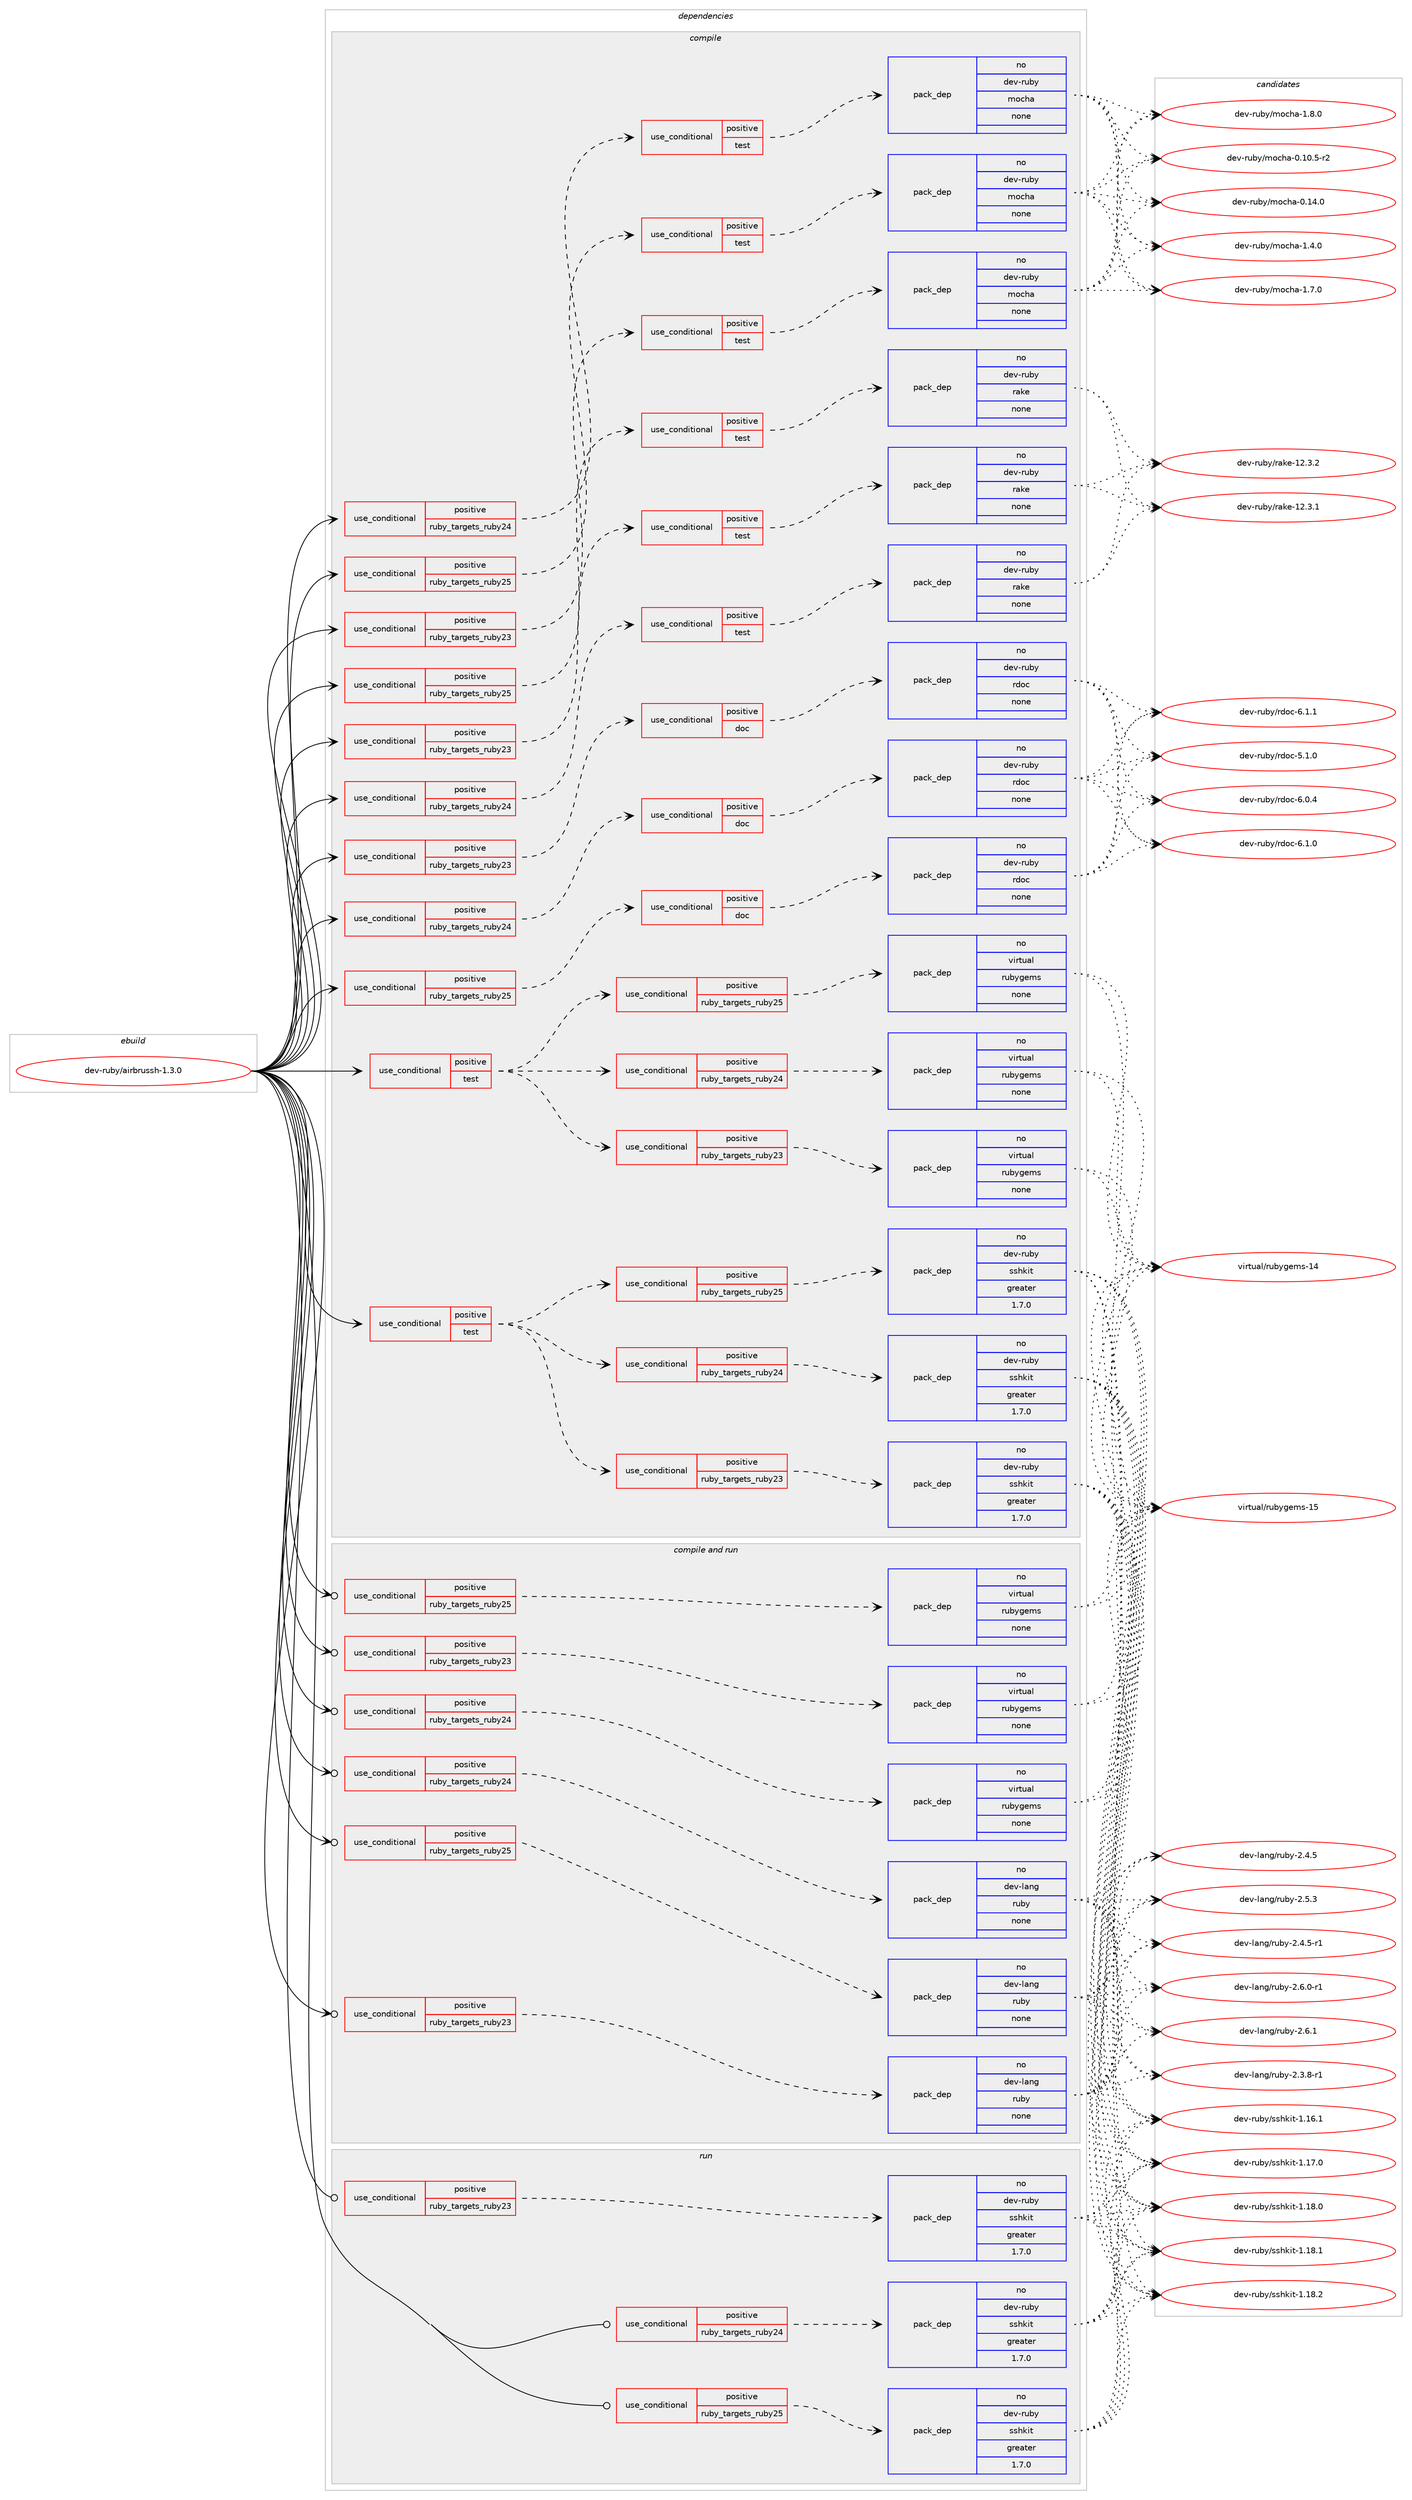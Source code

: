digraph prolog {

# *************
# Graph options
# *************

newrank=true;
concentrate=true;
compound=true;
graph [rankdir=LR,fontname=Helvetica,fontsize=10,ranksep=1.5];#, ranksep=2.5, nodesep=0.2];
edge  [arrowhead=vee];
node  [fontname=Helvetica,fontsize=10];

# **********
# The ebuild
# **********

subgraph cluster_leftcol {
color=gray;
rank=same;
label=<<i>ebuild</i>>;
id [label="dev-ruby/airbrussh-1.3.0", color=red, width=4, href="../dev-ruby/airbrussh-1.3.0.svg"];
}

# ****************
# The dependencies
# ****************

subgraph cluster_midcol {
color=gray;
label=<<i>dependencies</i>>;
subgraph cluster_compile {
fillcolor="#eeeeee";
style=filled;
label=<<i>compile</i>>;
subgraph cond393089 {
dependency1480469 [label=<<TABLE BORDER="0" CELLBORDER="1" CELLSPACING="0" CELLPADDING="4"><TR><TD ROWSPAN="3" CELLPADDING="10">use_conditional</TD></TR><TR><TD>positive</TD></TR><TR><TD>ruby_targets_ruby23</TD></TR></TABLE>>, shape=none, color=red];
subgraph cond393090 {
dependency1480470 [label=<<TABLE BORDER="0" CELLBORDER="1" CELLSPACING="0" CELLPADDING="4"><TR><TD ROWSPAN="3" CELLPADDING="10">use_conditional</TD></TR><TR><TD>positive</TD></TR><TR><TD>doc</TD></TR></TABLE>>, shape=none, color=red];
subgraph pack1063954 {
dependency1480471 [label=<<TABLE BORDER="0" CELLBORDER="1" CELLSPACING="0" CELLPADDING="4" WIDTH="220"><TR><TD ROWSPAN="6" CELLPADDING="30">pack_dep</TD></TR><TR><TD WIDTH="110">no</TD></TR><TR><TD>dev-ruby</TD></TR><TR><TD>rdoc</TD></TR><TR><TD>none</TD></TR><TR><TD></TD></TR></TABLE>>, shape=none, color=blue];
}
dependency1480470:e -> dependency1480471:w [weight=20,style="dashed",arrowhead="vee"];
}
dependency1480469:e -> dependency1480470:w [weight=20,style="dashed",arrowhead="vee"];
}
id:e -> dependency1480469:w [weight=20,style="solid",arrowhead="vee"];
subgraph cond393091 {
dependency1480472 [label=<<TABLE BORDER="0" CELLBORDER="1" CELLSPACING="0" CELLPADDING="4"><TR><TD ROWSPAN="3" CELLPADDING="10">use_conditional</TD></TR><TR><TD>positive</TD></TR><TR><TD>ruby_targets_ruby23</TD></TR></TABLE>>, shape=none, color=red];
subgraph cond393092 {
dependency1480473 [label=<<TABLE BORDER="0" CELLBORDER="1" CELLSPACING="0" CELLPADDING="4"><TR><TD ROWSPAN="3" CELLPADDING="10">use_conditional</TD></TR><TR><TD>positive</TD></TR><TR><TD>test</TD></TR></TABLE>>, shape=none, color=red];
subgraph pack1063955 {
dependency1480474 [label=<<TABLE BORDER="0" CELLBORDER="1" CELLSPACING="0" CELLPADDING="4" WIDTH="220"><TR><TD ROWSPAN="6" CELLPADDING="30">pack_dep</TD></TR><TR><TD WIDTH="110">no</TD></TR><TR><TD>dev-ruby</TD></TR><TR><TD>mocha</TD></TR><TR><TD>none</TD></TR><TR><TD></TD></TR></TABLE>>, shape=none, color=blue];
}
dependency1480473:e -> dependency1480474:w [weight=20,style="dashed",arrowhead="vee"];
}
dependency1480472:e -> dependency1480473:w [weight=20,style="dashed",arrowhead="vee"];
}
id:e -> dependency1480472:w [weight=20,style="solid",arrowhead="vee"];
subgraph cond393093 {
dependency1480475 [label=<<TABLE BORDER="0" CELLBORDER="1" CELLSPACING="0" CELLPADDING="4"><TR><TD ROWSPAN="3" CELLPADDING="10">use_conditional</TD></TR><TR><TD>positive</TD></TR><TR><TD>ruby_targets_ruby23</TD></TR></TABLE>>, shape=none, color=red];
subgraph cond393094 {
dependency1480476 [label=<<TABLE BORDER="0" CELLBORDER="1" CELLSPACING="0" CELLPADDING="4"><TR><TD ROWSPAN="3" CELLPADDING="10">use_conditional</TD></TR><TR><TD>positive</TD></TR><TR><TD>test</TD></TR></TABLE>>, shape=none, color=red];
subgraph pack1063956 {
dependency1480477 [label=<<TABLE BORDER="0" CELLBORDER="1" CELLSPACING="0" CELLPADDING="4" WIDTH="220"><TR><TD ROWSPAN="6" CELLPADDING="30">pack_dep</TD></TR><TR><TD WIDTH="110">no</TD></TR><TR><TD>dev-ruby</TD></TR><TR><TD>rake</TD></TR><TR><TD>none</TD></TR><TR><TD></TD></TR></TABLE>>, shape=none, color=blue];
}
dependency1480476:e -> dependency1480477:w [weight=20,style="dashed",arrowhead="vee"];
}
dependency1480475:e -> dependency1480476:w [weight=20,style="dashed",arrowhead="vee"];
}
id:e -> dependency1480475:w [weight=20,style="solid",arrowhead="vee"];
subgraph cond393095 {
dependency1480478 [label=<<TABLE BORDER="0" CELLBORDER="1" CELLSPACING="0" CELLPADDING="4"><TR><TD ROWSPAN="3" CELLPADDING="10">use_conditional</TD></TR><TR><TD>positive</TD></TR><TR><TD>ruby_targets_ruby24</TD></TR></TABLE>>, shape=none, color=red];
subgraph cond393096 {
dependency1480479 [label=<<TABLE BORDER="0" CELLBORDER="1" CELLSPACING="0" CELLPADDING="4"><TR><TD ROWSPAN="3" CELLPADDING="10">use_conditional</TD></TR><TR><TD>positive</TD></TR><TR><TD>doc</TD></TR></TABLE>>, shape=none, color=red];
subgraph pack1063957 {
dependency1480480 [label=<<TABLE BORDER="0" CELLBORDER="1" CELLSPACING="0" CELLPADDING="4" WIDTH="220"><TR><TD ROWSPAN="6" CELLPADDING="30">pack_dep</TD></TR><TR><TD WIDTH="110">no</TD></TR><TR><TD>dev-ruby</TD></TR><TR><TD>rdoc</TD></TR><TR><TD>none</TD></TR><TR><TD></TD></TR></TABLE>>, shape=none, color=blue];
}
dependency1480479:e -> dependency1480480:w [weight=20,style="dashed",arrowhead="vee"];
}
dependency1480478:e -> dependency1480479:w [weight=20,style="dashed",arrowhead="vee"];
}
id:e -> dependency1480478:w [weight=20,style="solid",arrowhead="vee"];
subgraph cond393097 {
dependency1480481 [label=<<TABLE BORDER="0" CELLBORDER="1" CELLSPACING="0" CELLPADDING="4"><TR><TD ROWSPAN="3" CELLPADDING="10">use_conditional</TD></TR><TR><TD>positive</TD></TR><TR><TD>ruby_targets_ruby24</TD></TR></TABLE>>, shape=none, color=red];
subgraph cond393098 {
dependency1480482 [label=<<TABLE BORDER="0" CELLBORDER="1" CELLSPACING="0" CELLPADDING="4"><TR><TD ROWSPAN="3" CELLPADDING="10">use_conditional</TD></TR><TR><TD>positive</TD></TR><TR><TD>test</TD></TR></TABLE>>, shape=none, color=red];
subgraph pack1063958 {
dependency1480483 [label=<<TABLE BORDER="0" CELLBORDER="1" CELLSPACING="0" CELLPADDING="4" WIDTH="220"><TR><TD ROWSPAN="6" CELLPADDING="30">pack_dep</TD></TR><TR><TD WIDTH="110">no</TD></TR><TR><TD>dev-ruby</TD></TR><TR><TD>mocha</TD></TR><TR><TD>none</TD></TR><TR><TD></TD></TR></TABLE>>, shape=none, color=blue];
}
dependency1480482:e -> dependency1480483:w [weight=20,style="dashed",arrowhead="vee"];
}
dependency1480481:e -> dependency1480482:w [weight=20,style="dashed",arrowhead="vee"];
}
id:e -> dependency1480481:w [weight=20,style="solid",arrowhead="vee"];
subgraph cond393099 {
dependency1480484 [label=<<TABLE BORDER="0" CELLBORDER="1" CELLSPACING="0" CELLPADDING="4"><TR><TD ROWSPAN="3" CELLPADDING="10">use_conditional</TD></TR><TR><TD>positive</TD></TR><TR><TD>ruby_targets_ruby24</TD></TR></TABLE>>, shape=none, color=red];
subgraph cond393100 {
dependency1480485 [label=<<TABLE BORDER="0" CELLBORDER="1" CELLSPACING="0" CELLPADDING="4"><TR><TD ROWSPAN="3" CELLPADDING="10">use_conditional</TD></TR><TR><TD>positive</TD></TR><TR><TD>test</TD></TR></TABLE>>, shape=none, color=red];
subgraph pack1063959 {
dependency1480486 [label=<<TABLE BORDER="0" CELLBORDER="1" CELLSPACING="0" CELLPADDING="4" WIDTH="220"><TR><TD ROWSPAN="6" CELLPADDING="30">pack_dep</TD></TR><TR><TD WIDTH="110">no</TD></TR><TR><TD>dev-ruby</TD></TR><TR><TD>rake</TD></TR><TR><TD>none</TD></TR><TR><TD></TD></TR></TABLE>>, shape=none, color=blue];
}
dependency1480485:e -> dependency1480486:w [weight=20,style="dashed",arrowhead="vee"];
}
dependency1480484:e -> dependency1480485:w [weight=20,style="dashed",arrowhead="vee"];
}
id:e -> dependency1480484:w [weight=20,style="solid",arrowhead="vee"];
subgraph cond393101 {
dependency1480487 [label=<<TABLE BORDER="0" CELLBORDER="1" CELLSPACING="0" CELLPADDING="4"><TR><TD ROWSPAN="3" CELLPADDING="10">use_conditional</TD></TR><TR><TD>positive</TD></TR><TR><TD>ruby_targets_ruby25</TD></TR></TABLE>>, shape=none, color=red];
subgraph cond393102 {
dependency1480488 [label=<<TABLE BORDER="0" CELLBORDER="1" CELLSPACING="0" CELLPADDING="4"><TR><TD ROWSPAN="3" CELLPADDING="10">use_conditional</TD></TR><TR><TD>positive</TD></TR><TR><TD>doc</TD></TR></TABLE>>, shape=none, color=red];
subgraph pack1063960 {
dependency1480489 [label=<<TABLE BORDER="0" CELLBORDER="1" CELLSPACING="0" CELLPADDING="4" WIDTH="220"><TR><TD ROWSPAN="6" CELLPADDING="30">pack_dep</TD></TR><TR><TD WIDTH="110">no</TD></TR><TR><TD>dev-ruby</TD></TR><TR><TD>rdoc</TD></TR><TR><TD>none</TD></TR><TR><TD></TD></TR></TABLE>>, shape=none, color=blue];
}
dependency1480488:e -> dependency1480489:w [weight=20,style="dashed",arrowhead="vee"];
}
dependency1480487:e -> dependency1480488:w [weight=20,style="dashed",arrowhead="vee"];
}
id:e -> dependency1480487:w [weight=20,style="solid",arrowhead="vee"];
subgraph cond393103 {
dependency1480490 [label=<<TABLE BORDER="0" CELLBORDER="1" CELLSPACING="0" CELLPADDING="4"><TR><TD ROWSPAN="3" CELLPADDING="10">use_conditional</TD></TR><TR><TD>positive</TD></TR><TR><TD>ruby_targets_ruby25</TD></TR></TABLE>>, shape=none, color=red];
subgraph cond393104 {
dependency1480491 [label=<<TABLE BORDER="0" CELLBORDER="1" CELLSPACING="0" CELLPADDING="4"><TR><TD ROWSPAN="3" CELLPADDING="10">use_conditional</TD></TR><TR><TD>positive</TD></TR><TR><TD>test</TD></TR></TABLE>>, shape=none, color=red];
subgraph pack1063961 {
dependency1480492 [label=<<TABLE BORDER="0" CELLBORDER="1" CELLSPACING="0" CELLPADDING="4" WIDTH="220"><TR><TD ROWSPAN="6" CELLPADDING="30">pack_dep</TD></TR><TR><TD WIDTH="110">no</TD></TR><TR><TD>dev-ruby</TD></TR><TR><TD>mocha</TD></TR><TR><TD>none</TD></TR><TR><TD></TD></TR></TABLE>>, shape=none, color=blue];
}
dependency1480491:e -> dependency1480492:w [weight=20,style="dashed",arrowhead="vee"];
}
dependency1480490:e -> dependency1480491:w [weight=20,style="dashed",arrowhead="vee"];
}
id:e -> dependency1480490:w [weight=20,style="solid",arrowhead="vee"];
subgraph cond393105 {
dependency1480493 [label=<<TABLE BORDER="0" CELLBORDER="1" CELLSPACING="0" CELLPADDING="4"><TR><TD ROWSPAN="3" CELLPADDING="10">use_conditional</TD></TR><TR><TD>positive</TD></TR><TR><TD>ruby_targets_ruby25</TD></TR></TABLE>>, shape=none, color=red];
subgraph cond393106 {
dependency1480494 [label=<<TABLE BORDER="0" CELLBORDER="1" CELLSPACING="0" CELLPADDING="4"><TR><TD ROWSPAN="3" CELLPADDING="10">use_conditional</TD></TR><TR><TD>positive</TD></TR><TR><TD>test</TD></TR></TABLE>>, shape=none, color=red];
subgraph pack1063962 {
dependency1480495 [label=<<TABLE BORDER="0" CELLBORDER="1" CELLSPACING="0" CELLPADDING="4" WIDTH="220"><TR><TD ROWSPAN="6" CELLPADDING="30">pack_dep</TD></TR><TR><TD WIDTH="110">no</TD></TR><TR><TD>dev-ruby</TD></TR><TR><TD>rake</TD></TR><TR><TD>none</TD></TR><TR><TD></TD></TR></TABLE>>, shape=none, color=blue];
}
dependency1480494:e -> dependency1480495:w [weight=20,style="dashed",arrowhead="vee"];
}
dependency1480493:e -> dependency1480494:w [weight=20,style="dashed",arrowhead="vee"];
}
id:e -> dependency1480493:w [weight=20,style="solid",arrowhead="vee"];
subgraph cond393107 {
dependency1480496 [label=<<TABLE BORDER="0" CELLBORDER="1" CELLSPACING="0" CELLPADDING="4"><TR><TD ROWSPAN="3" CELLPADDING="10">use_conditional</TD></TR><TR><TD>positive</TD></TR><TR><TD>test</TD></TR></TABLE>>, shape=none, color=red];
subgraph cond393108 {
dependency1480497 [label=<<TABLE BORDER="0" CELLBORDER="1" CELLSPACING="0" CELLPADDING="4"><TR><TD ROWSPAN="3" CELLPADDING="10">use_conditional</TD></TR><TR><TD>positive</TD></TR><TR><TD>ruby_targets_ruby23</TD></TR></TABLE>>, shape=none, color=red];
subgraph pack1063963 {
dependency1480498 [label=<<TABLE BORDER="0" CELLBORDER="1" CELLSPACING="0" CELLPADDING="4" WIDTH="220"><TR><TD ROWSPAN="6" CELLPADDING="30">pack_dep</TD></TR><TR><TD WIDTH="110">no</TD></TR><TR><TD>dev-ruby</TD></TR><TR><TD>sshkit</TD></TR><TR><TD>greater</TD></TR><TR><TD>1.7.0</TD></TR></TABLE>>, shape=none, color=blue];
}
dependency1480497:e -> dependency1480498:w [weight=20,style="dashed",arrowhead="vee"];
}
dependency1480496:e -> dependency1480497:w [weight=20,style="dashed",arrowhead="vee"];
subgraph cond393109 {
dependency1480499 [label=<<TABLE BORDER="0" CELLBORDER="1" CELLSPACING="0" CELLPADDING="4"><TR><TD ROWSPAN="3" CELLPADDING="10">use_conditional</TD></TR><TR><TD>positive</TD></TR><TR><TD>ruby_targets_ruby24</TD></TR></TABLE>>, shape=none, color=red];
subgraph pack1063964 {
dependency1480500 [label=<<TABLE BORDER="0" CELLBORDER="1" CELLSPACING="0" CELLPADDING="4" WIDTH="220"><TR><TD ROWSPAN="6" CELLPADDING="30">pack_dep</TD></TR><TR><TD WIDTH="110">no</TD></TR><TR><TD>dev-ruby</TD></TR><TR><TD>sshkit</TD></TR><TR><TD>greater</TD></TR><TR><TD>1.7.0</TD></TR></TABLE>>, shape=none, color=blue];
}
dependency1480499:e -> dependency1480500:w [weight=20,style="dashed",arrowhead="vee"];
}
dependency1480496:e -> dependency1480499:w [weight=20,style="dashed",arrowhead="vee"];
subgraph cond393110 {
dependency1480501 [label=<<TABLE BORDER="0" CELLBORDER="1" CELLSPACING="0" CELLPADDING="4"><TR><TD ROWSPAN="3" CELLPADDING="10">use_conditional</TD></TR><TR><TD>positive</TD></TR><TR><TD>ruby_targets_ruby25</TD></TR></TABLE>>, shape=none, color=red];
subgraph pack1063965 {
dependency1480502 [label=<<TABLE BORDER="0" CELLBORDER="1" CELLSPACING="0" CELLPADDING="4" WIDTH="220"><TR><TD ROWSPAN="6" CELLPADDING="30">pack_dep</TD></TR><TR><TD WIDTH="110">no</TD></TR><TR><TD>dev-ruby</TD></TR><TR><TD>sshkit</TD></TR><TR><TD>greater</TD></TR><TR><TD>1.7.0</TD></TR></TABLE>>, shape=none, color=blue];
}
dependency1480501:e -> dependency1480502:w [weight=20,style="dashed",arrowhead="vee"];
}
dependency1480496:e -> dependency1480501:w [weight=20,style="dashed",arrowhead="vee"];
}
id:e -> dependency1480496:w [weight=20,style="solid",arrowhead="vee"];
subgraph cond393111 {
dependency1480503 [label=<<TABLE BORDER="0" CELLBORDER="1" CELLSPACING="0" CELLPADDING="4"><TR><TD ROWSPAN="3" CELLPADDING="10">use_conditional</TD></TR><TR><TD>positive</TD></TR><TR><TD>test</TD></TR></TABLE>>, shape=none, color=red];
subgraph cond393112 {
dependency1480504 [label=<<TABLE BORDER="0" CELLBORDER="1" CELLSPACING="0" CELLPADDING="4"><TR><TD ROWSPAN="3" CELLPADDING="10">use_conditional</TD></TR><TR><TD>positive</TD></TR><TR><TD>ruby_targets_ruby23</TD></TR></TABLE>>, shape=none, color=red];
subgraph pack1063966 {
dependency1480505 [label=<<TABLE BORDER="0" CELLBORDER="1" CELLSPACING="0" CELLPADDING="4" WIDTH="220"><TR><TD ROWSPAN="6" CELLPADDING="30">pack_dep</TD></TR><TR><TD WIDTH="110">no</TD></TR><TR><TD>virtual</TD></TR><TR><TD>rubygems</TD></TR><TR><TD>none</TD></TR><TR><TD></TD></TR></TABLE>>, shape=none, color=blue];
}
dependency1480504:e -> dependency1480505:w [weight=20,style="dashed",arrowhead="vee"];
}
dependency1480503:e -> dependency1480504:w [weight=20,style="dashed",arrowhead="vee"];
subgraph cond393113 {
dependency1480506 [label=<<TABLE BORDER="0" CELLBORDER="1" CELLSPACING="0" CELLPADDING="4"><TR><TD ROWSPAN="3" CELLPADDING="10">use_conditional</TD></TR><TR><TD>positive</TD></TR><TR><TD>ruby_targets_ruby24</TD></TR></TABLE>>, shape=none, color=red];
subgraph pack1063967 {
dependency1480507 [label=<<TABLE BORDER="0" CELLBORDER="1" CELLSPACING="0" CELLPADDING="4" WIDTH="220"><TR><TD ROWSPAN="6" CELLPADDING="30">pack_dep</TD></TR><TR><TD WIDTH="110">no</TD></TR><TR><TD>virtual</TD></TR><TR><TD>rubygems</TD></TR><TR><TD>none</TD></TR><TR><TD></TD></TR></TABLE>>, shape=none, color=blue];
}
dependency1480506:e -> dependency1480507:w [weight=20,style="dashed",arrowhead="vee"];
}
dependency1480503:e -> dependency1480506:w [weight=20,style="dashed",arrowhead="vee"];
subgraph cond393114 {
dependency1480508 [label=<<TABLE BORDER="0" CELLBORDER="1" CELLSPACING="0" CELLPADDING="4"><TR><TD ROWSPAN="3" CELLPADDING="10">use_conditional</TD></TR><TR><TD>positive</TD></TR><TR><TD>ruby_targets_ruby25</TD></TR></TABLE>>, shape=none, color=red];
subgraph pack1063968 {
dependency1480509 [label=<<TABLE BORDER="0" CELLBORDER="1" CELLSPACING="0" CELLPADDING="4" WIDTH="220"><TR><TD ROWSPAN="6" CELLPADDING="30">pack_dep</TD></TR><TR><TD WIDTH="110">no</TD></TR><TR><TD>virtual</TD></TR><TR><TD>rubygems</TD></TR><TR><TD>none</TD></TR><TR><TD></TD></TR></TABLE>>, shape=none, color=blue];
}
dependency1480508:e -> dependency1480509:w [weight=20,style="dashed",arrowhead="vee"];
}
dependency1480503:e -> dependency1480508:w [weight=20,style="dashed",arrowhead="vee"];
}
id:e -> dependency1480503:w [weight=20,style="solid",arrowhead="vee"];
}
subgraph cluster_compileandrun {
fillcolor="#eeeeee";
style=filled;
label=<<i>compile and run</i>>;
subgraph cond393115 {
dependency1480510 [label=<<TABLE BORDER="0" CELLBORDER="1" CELLSPACING="0" CELLPADDING="4"><TR><TD ROWSPAN="3" CELLPADDING="10">use_conditional</TD></TR><TR><TD>positive</TD></TR><TR><TD>ruby_targets_ruby23</TD></TR></TABLE>>, shape=none, color=red];
subgraph pack1063969 {
dependency1480511 [label=<<TABLE BORDER="0" CELLBORDER="1" CELLSPACING="0" CELLPADDING="4" WIDTH="220"><TR><TD ROWSPAN="6" CELLPADDING="30">pack_dep</TD></TR><TR><TD WIDTH="110">no</TD></TR><TR><TD>dev-lang</TD></TR><TR><TD>ruby</TD></TR><TR><TD>none</TD></TR><TR><TD></TD></TR></TABLE>>, shape=none, color=blue];
}
dependency1480510:e -> dependency1480511:w [weight=20,style="dashed",arrowhead="vee"];
}
id:e -> dependency1480510:w [weight=20,style="solid",arrowhead="odotvee"];
subgraph cond393116 {
dependency1480512 [label=<<TABLE BORDER="0" CELLBORDER="1" CELLSPACING="0" CELLPADDING="4"><TR><TD ROWSPAN="3" CELLPADDING="10">use_conditional</TD></TR><TR><TD>positive</TD></TR><TR><TD>ruby_targets_ruby23</TD></TR></TABLE>>, shape=none, color=red];
subgraph pack1063970 {
dependency1480513 [label=<<TABLE BORDER="0" CELLBORDER="1" CELLSPACING="0" CELLPADDING="4" WIDTH="220"><TR><TD ROWSPAN="6" CELLPADDING="30">pack_dep</TD></TR><TR><TD WIDTH="110">no</TD></TR><TR><TD>virtual</TD></TR><TR><TD>rubygems</TD></TR><TR><TD>none</TD></TR><TR><TD></TD></TR></TABLE>>, shape=none, color=blue];
}
dependency1480512:e -> dependency1480513:w [weight=20,style="dashed",arrowhead="vee"];
}
id:e -> dependency1480512:w [weight=20,style="solid",arrowhead="odotvee"];
subgraph cond393117 {
dependency1480514 [label=<<TABLE BORDER="0" CELLBORDER="1" CELLSPACING="0" CELLPADDING="4"><TR><TD ROWSPAN="3" CELLPADDING="10">use_conditional</TD></TR><TR><TD>positive</TD></TR><TR><TD>ruby_targets_ruby24</TD></TR></TABLE>>, shape=none, color=red];
subgraph pack1063971 {
dependency1480515 [label=<<TABLE BORDER="0" CELLBORDER="1" CELLSPACING="0" CELLPADDING="4" WIDTH="220"><TR><TD ROWSPAN="6" CELLPADDING="30">pack_dep</TD></TR><TR><TD WIDTH="110">no</TD></TR><TR><TD>dev-lang</TD></TR><TR><TD>ruby</TD></TR><TR><TD>none</TD></TR><TR><TD></TD></TR></TABLE>>, shape=none, color=blue];
}
dependency1480514:e -> dependency1480515:w [weight=20,style="dashed",arrowhead="vee"];
}
id:e -> dependency1480514:w [weight=20,style="solid",arrowhead="odotvee"];
subgraph cond393118 {
dependency1480516 [label=<<TABLE BORDER="0" CELLBORDER="1" CELLSPACING="0" CELLPADDING="4"><TR><TD ROWSPAN="3" CELLPADDING="10">use_conditional</TD></TR><TR><TD>positive</TD></TR><TR><TD>ruby_targets_ruby24</TD></TR></TABLE>>, shape=none, color=red];
subgraph pack1063972 {
dependency1480517 [label=<<TABLE BORDER="0" CELLBORDER="1" CELLSPACING="0" CELLPADDING="4" WIDTH="220"><TR><TD ROWSPAN="6" CELLPADDING="30">pack_dep</TD></TR><TR><TD WIDTH="110">no</TD></TR><TR><TD>virtual</TD></TR><TR><TD>rubygems</TD></TR><TR><TD>none</TD></TR><TR><TD></TD></TR></TABLE>>, shape=none, color=blue];
}
dependency1480516:e -> dependency1480517:w [weight=20,style="dashed",arrowhead="vee"];
}
id:e -> dependency1480516:w [weight=20,style="solid",arrowhead="odotvee"];
subgraph cond393119 {
dependency1480518 [label=<<TABLE BORDER="0" CELLBORDER="1" CELLSPACING="0" CELLPADDING="4"><TR><TD ROWSPAN="3" CELLPADDING="10">use_conditional</TD></TR><TR><TD>positive</TD></TR><TR><TD>ruby_targets_ruby25</TD></TR></TABLE>>, shape=none, color=red];
subgraph pack1063973 {
dependency1480519 [label=<<TABLE BORDER="0" CELLBORDER="1" CELLSPACING="0" CELLPADDING="4" WIDTH="220"><TR><TD ROWSPAN="6" CELLPADDING="30">pack_dep</TD></TR><TR><TD WIDTH="110">no</TD></TR><TR><TD>dev-lang</TD></TR><TR><TD>ruby</TD></TR><TR><TD>none</TD></TR><TR><TD></TD></TR></TABLE>>, shape=none, color=blue];
}
dependency1480518:e -> dependency1480519:w [weight=20,style="dashed",arrowhead="vee"];
}
id:e -> dependency1480518:w [weight=20,style="solid",arrowhead="odotvee"];
subgraph cond393120 {
dependency1480520 [label=<<TABLE BORDER="0" CELLBORDER="1" CELLSPACING="0" CELLPADDING="4"><TR><TD ROWSPAN="3" CELLPADDING="10">use_conditional</TD></TR><TR><TD>positive</TD></TR><TR><TD>ruby_targets_ruby25</TD></TR></TABLE>>, shape=none, color=red];
subgraph pack1063974 {
dependency1480521 [label=<<TABLE BORDER="0" CELLBORDER="1" CELLSPACING="0" CELLPADDING="4" WIDTH="220"><TR><TD ROWSPAN="6" CELLPADDING="30">pack_dep</TD></TR><TR><TD WIDTH="110">no</TD></TR><TR><TD>virtual</TD></TR><TR><TD>rubygems</TD></TR><TR><TD>none</TD></TR><TR><TD></TD></TR></TABLE>>, shape=none, color=blue];
}
dependency1480520:e -> dependency1480521:w [weight=20,style="dashed",arrowhead="vee"];
}
id:e -> dependency1480520:w [weight=20,style="solid",arrowhead="odotvee"];
}
subgraph cluster_run {
fillcolor="#eeeeee";
style=filled;
label=<<i>run</i>>;
subgraph cond393121 {
dependency1480522 [label=<<TABLE BORDER="0" CELLBORDER="1" CELLSPACING="0" CELLPADDING="4"><TR><TD ROWSPAN="3" CELLPADDING="10">use_conditional</TD></TR><TR><TD>positive</TD></TR><TR><TD>ruby_targets_ruby23</TD></TR></TABLE>>, shape=none, color=red];
subgraph pack1063975 {
dependency1480523 [label=<<TABLE BORDER="0" CELLBORDER="1" CELLSPACING="0" CELLPADDING="4" WIDTH="220"><TR><TD ROWSPAN="6" CELLPADDING="30">pack_dep</TD></TR><TR><TD WIDTH="110">no</TD></TR><TR><TD>dev-ruby</TD></TR><TR><TD>sshkit</TD></TR><TR><TD>greater</TD></TR><TR><TD>1.7.0</TD></TR></TABLE>>, shape=none, color=blue];
}
dependency1480522:e -> dependency1480523:w [weight=20,style="dashed",arrowhead="vee"];
}
id:e -> dependency1480522:w [weight=20,style="solid",arrowhead="odot"];
subgraph cond393122 {
dependency1480524 [label=<<TABLE BORDER="0" CELLBORDER="1" CELLSPACING="0" CELLPADDING="4"><TR><TD ROWSPAN="3" CELLPADDING="10">use_conditional</TD></TR><TR><TD>positive</TD></TR><TR><TD>ruby_targets_ruby24</TD></TR></TABLE>>, shape=none, color=red];
subgraph pack1063976 {
dependency1480525 [label=<<TABLE BORDER="0" CELLBORDER="1" CELLSPACING="0" CELLPADDING="4" WIDTH="220"><TR><TD ROWSPAN="6" CELLPADDING="30">pack_dep</TD></TR><TR><TD WIDTH="110">no</TD></TR><TR><TD>dev-ruby</TD></TR><TR><TD>sshkit</TD></TR><TR><TD>greater</TD></TR><TR><TD>1.7.0</TD></TR></TABLE>>, shape=none, color=blue];
}
dependency1480524:e -> dependency1480525:w [weight=20,style="dashed",arrowhead="vee"];
}
id:e -> dependency1480524:w [weight=20,style="solid",arrowhead="odot"];
subgraph cond393123 {
dependency1480526 [label=<<TABLE BORDER="0" CELLBORDER="1" CELLSPACING="0" CELLPADDING="4"><TR><TD ROWSPAN="3" CELLPADDING="10">use_conditional</TD></TR><TR><TD>positive</TD></TR><TR><TD>ruby_targets_ruby25</TD></TR></TABLE>>, shape=none, color=red];
subgraph pack1063977 {
dependency1480527 [label=<<TABLE BORDER="0" CELLBORDER="1" CELLSPACING="0" CELLPADDING="4" WIDTH="220"><TR><TD ROWSPAN="6" CELLPADDING="30">pack_dep</TD></TR><TR><TD WIDTH="110">no</TD></TR><TR><TD>dev-ruby</TD></TR><TR><TD>sshkit</TD></TR><TR><TD>greater</TD></TR><TR><TD>1.7.0</TD></TR></TABLE>>, shape=none, color=blue];
}
dependency1480526:e -> dependency1480527:w [weight=20,style="dashed",arrowhead="vee"];
}
id:e -> dependency1480526:w [weight=20,style="solid",arrowhead="odot"];
}
}

# **************
# The candidates
# **************

subgraph cluster_choices {
rank=same;
color=gray;
label=<<i>candidates</i>>;

subgraph choice1063954 {
color=black;
nodesep=1;
choice10010111845114117981214711410011199455346494648 [label="dev-ruby/rdoc-5.1.0", color=red, width=4,href="../dev-ruby/rdoc-5.1.0.svg"];
choice10010111845114117981214711410011199455446484652 [label="dev-ruby/rdoc-6.0.4", color=red, width=4,href="../dev-ruby/rdoc-6.0.4.svg"];
choice10010111845114117981214711410011199455446494648 [label="dev-ruby/rdoc-6.1.0", color=red, width=4,href="../dev-ruby/rdoc-6.1.0.svg"];
choice10010111845114117981214711410011199455446494649 [label="dev-ruby/rdoc-6.1.1", color=red, width=4,href="../dev-ruby/rdoc-6.1.1.svg"];
dependency1480471:e -> choice10010111845114117981214711410011199455346494648:w [style=dotted,weight="100"];
dependency1480471:e -> choice10010111845114117981214711410011199455446484652:w [style=dotted,weight="100"];
dependency1480471:e -> choice10010111845114117981214711410011199455446494648:w [style=dotted,weight="100"];
dependency1480471:e -> choice10010111845114117981214711410011199455446494649:w [style=dotted,weight="100"];
}
subgraph choice1063955 {
color=black;
nodesep=1;
choice1001011184511411798121471091119910497454846494846534511450 [label="dev-ruby/mocha-0.10.5-r2", color=red, width=4,href="../dev-ruby/mocha-0.10.5-r2.svg"];
choice100101118451141179812147109111991049745484649524648 [label="dev-ruby/mocha-0.14.0", color=red, width=4,href="../dev-ruby/mocha-0.14.0.svg"];
choice1001011184511411798121471091119910497454946524648 [label="dev-ruby/mocha-1.4.0", color=red, width=4,href="../dev-ruby/mocha-1.4.0.svg"];
choice1001011184511411798121471091119910497454946554648 [label="dev-ruby/mocha-1.7.0", color=red, width=4,href="../dev-ruby/mocha-1.7.0.svg"];
choice1001011184511411798121471091119910497454946564648 [label="dev-ruby/mocha-1.8.0", color=red, width=4,href="../dev-ruby/mocha-1.8.0.svg"];
dependency1480474:e -> choice1001011184511411798121471091119910497454846494846534511450:w [style=dotted,weight="100"];
dependency1480474:e -> choice100101118451141179812147109111991049745484649524648:w [style=dotted,weight="100"];
dependency1480474:e -> choice1001011184511411798121471091119910497454946524648:w [style=dotted,weight="100"];
dependency1480474:e -> choice1001011184511411798121471091119910497454946554648:w [style=dotted,weight="100"];
dependency1480474:e -> choice1001011184511411798121471091119910497454946564648:w [style=dotted,weight="100"];
}
subgraph choice1063956 {
color=black;
nodesep=1;
choice1001011184511411798121471149710710145495046514649 [label="dev-ruby/rake-12.3.1", color=red, width=4,href="../dev-ruby/rake-12.3.1.svg"];
choice1001011184511411798121471149710710145495046514650 [label="dev-ruby/rake-12.3.2", color=red, width=4,href="../dev-ruby/rake-12.3.2.svg"];
dependency1480477:e -> choice1001011184511411798121471149710710145495046514649:w [style=dotted,weight="100"];
dependency1480477:e -> choice1001011184511411798121471149710710145495046514650:w [style=dotted,weight="100"];
}
subgraph choice1063957 {
color=black;
nodesep=1;
choice10010111845114117981214711410011199455346494648 [label="dev-ruby/rdoc-5.1.0", color=red, width=4,href="../dev-ruby/rdoc-5.1.0.svg"];
choice10010111845114117981214711410011199455446484652 [label="dev-ruby/rdoc-6.0.4", color=red, width=4,href="../dev-ruby/rdoc-6.0.4.svg"];
choice10010111845114117981214711410011199455446494648 [label="dev-ruby/rdoc-6.1.0", color=red, width=4,href="../dev-ruby/rdoc-6.1.0.svg"];
choice10010111845114117981214711410011199455446494649 [label="dev-ruby/rdoc-6.1.1", color=red, width=4,href="../dev-ruby/rdoc-6.1.1.svg"];
dependency1480480:e -> choice10010111845114117981214711410011199455346494648:w [style=dotted,weight="100"];
dependency1480480:e -> choice10010111845114117981214711410011199455446484652:w [style=dotted,weight="100"];
dependency1480480:e -> choice10010111845114117981214711410011199455446494648:w [style=dotted,weight="100"];
dependency1480480:e -> choice10010111845114117981214711410011199455446494649:w [style=dotted,weight="100"];
}
subgraph choice1063958 {
color=black;
nodesep=1;
choice1001011184511411798121471091119910497454846494846534511450 [label="dev-ruby/mocha-0.10.5-r2", color=red, width=4,href="../dev-ruby/mocha-0.10.5-r2.svg"];
choice100101118451141179812147109111991049745484649524648 [label="dev-ruby/mocha-0.14.0", color=red, width=4,href="../dev-ruby/mocha-0.14.0.svg"];
choice1001011184511411798121471091119910497454946524648 [label="dev-ruby/mocha-1.4.0", color=red, width=4,href="../dev-ruby/mocha-1.4.0.svg"];
choice1001011184511411798121471091119910497454946554648 [label="dev-ruby/mocha-1.7.0", color=red, width=4,href="../dev-ruby/mocha-1.7.0.svg"];
choice1001011184511411798121471091119910497454946564648 [label="dev-ruby/mocha-1.8.0", color=red, width=4,href="../dev-ruby/mocha-1.8.0.svg"];
dependency1480483:e -> choice1001011184511411798121471091119910497454846494846534511450:w [style=dotted,weight="100"];
dependency1480483:e -> choice100101118451141179812147109111991049745484649524648:w [style=dotted,weight="100"];
dependency1480483:e -> choice1001011184511411798121471091119910497454946524648:w [style=dotted,weight="100"];
dependency1480483:e -> choice1001011184511411798121471091119910497454946554648:w [style=dotted,weight="100"];
dependency1480483:e -> choice1001011184511411798121471091119910497454946564648:w [style=dotted,weight="100"];
}
subgraph choice1063959 {
color=black;
nodesep=1;
choice1001011184511411798121471149710710145495046514649 [label="dev-ruby/rake-12.3.1", color=red, width=4,href="../dev-ruby/rake-12.3.1.svg"];
choice1001011184511411798121471149710710145495046514650 [label="dev-ruby/rake-12.3.2", color=red, width=4,href="../dev-ruby/rake-12.3.2.svg"];
dependency1480486:e -> choice1001011184511411798121471149710710145495046514649:w [style=dotted,weight="100"];
dependency1480486:e -> choice1001011184511411798121471149710710145495046514650:w [style=dotted,weight="100"];
}
subgraph choice1063960 {
color=black;
nodesep=1;
choice10010111845114117981214711410011199455346494648 [label="dev-ruby/rdoc-5.1.0", color=red, width=4,href="../dev-ruby/rdoc-5.1.0.svg"];
choice10010111845114117981214711410011199455446484652 [label="dev-ruby/rdoc-6.0.4", color=red, width=4,href="../dev-ruby/rdoc-6.0.4.svg"];
choice10010111845114117981214711410011199455446494648 [label="dev-ruby/rdoc-6.1.0", color=red, width=4,href="../dev-ruby/rdoc-6.1.0.svg"];
choice10010111845114117981214711410011199455446494649 [label="dev-ruby/rdoc-6.1.1", color=red, width=4,href="../dev-ruby/rdoc-6.1.1.svg"];
dependency1480489:e -> choice10010111845114117981214711410011199455346494648:w [style=dotted,weight="100"];
dependency1480489:e -> choice10010111845114117981214711410011199455446484652:w [style=dotted,weight="100"];
dependency1480489:e -> choice10010111845114117981214711410011199455446494648:w [style=dotted,weight="100"];
dependency1480489:e -> choice10010111845114117981214711410011199455446494649:w [style=dotted,weight="100"];
}
subgraph choice1063961 {
color=black;
nodesep=1;
choice1001011184511411798121471091119910497454846494846534511450 [label="dev-ruby/mocha-0.10.5-r2", color=red, width=4,href="../dev-ruby/mocha-0.10.5-r2.svg"];
choice100101118451141179812147109111991049745484649524648 [label="dev-ruby/mocha-0.14.0", color=red, width=4,href="../dev-ruby/mocha-0.14.0.svg"];
choice1001011184511411798121471091119910497454946524648 [label="dev-ruby/mocha-1.4.0", color=red, width=4,href="../dev-ruby/mocha-1.4.0.svg"];
choice1001011184511411798121471091119910497454946554648 [label="dev-ruby/mocha-1.7.0", color=red, width=4,href="../dev-ruby/mocha-1.7.0.svg"];
choice1001011184511411798121471091119910497454946564648 [label="dev-ruby/mocha-1.8.0", color=red, width=4,href="../dev-ruby/mocha-1.8.0.svg"];
dependency1480492:e -> choice1001011184511411798121471091119910497454846494846534511450:w [style=dotted,weight="100"];
dependency1480492:e -> choice100101118451141179812147109111991049745484649524648:w [style=dotted,weight="100"];
dependency1480492:e -> choice1001011184511411798121471091119910497454946524648:w [style=dotted,weight="100"];
dependency1480492:e -> choice1001011184511411798121471091119910497454946554648:w [style=dotted,weight="100"];
dependency1480492:e -> choice1001011184511411798121471091119910497454946564648:w [style=dotted,weight="100"];
}
subgraph choice1063962 {
color=black;
nodesep=1;
choice1001011184511411798121471149710710145495046514649 [label="dev-ruby/rake-12.3.1", color=red, width=4,href="../dev-ruby/rake-12.3.1.svg"];
choice1001011184511411798121471149710710145495046514650 [label="dev-ruby/rake-12.3.2", color=red, width=4,href="../dev-ruby/rake-12.3.2.svg"];
dependency1480495:e -> choice1001011184511411798121471149710710145495046514649:w [style=dotted,weight="100"];
dependency1480495:e -> choice1001011184511411798121471149710710145495046514650:w [style=dotted,weight="100"];
}
subgraph choice1063963 {
color=black;
nodesep=1;
choice10010111845114117981214711511510410710511645494649544649 [label="dev-ruby/sshkit-1.16.1", color=red, width=4,href="../dev-ruby/sshkit-1.16.1.svg"];
choice10010111845114117981214711511510410710511645494649554648 [label="dev-ruby/sshkit-1.17.0", color=red, width=4,href="../dev-ruby/sshkit-1.17.0.svg"];
choice10010111845114117981214711511510410710511645494649564648 [label="dev-ruby/sshkit-1.18.0", color=red, width=4,href="../dev-ruby/sshkit-1.18.0.svg"];
choice10010111845114117981214711511510410710511645494649564649 [label="dev-ruby/sshkit-1.18.1", color=red, width=4,href="../dev-ruby/sshkit-1.18.1.svg"];
choice10010111845114117981214711511510410710511645494649564650 [label="dev-ruby/sshkit-1.18.2", color=red, width=4,href="../dev-ruby/sshkit-1.18.2.svg"];
dependency1480498:e -> choice10010111845114117981214711511510410710511645494649544649:w [style=dotted,weight="100"];
dependency1480498:e -> choice10010111845114117981214711511510410710511645494649554648:w [style=dotted,weight="100"];
dependency1480498:e -> choice10010111845114117981214711511510410710511645494649564648:w [style=dotted,weight="100"];
dependency1480498:e -> choice10010111845114117981214711511510410710511645494649564649:w [style=dotted,weight="100"];
dependency1480498:e -> choice10010111845114117981214711511510410710511645494649564650:w [style=dotted,weight="100"];
}
subgraph choice1063964 {
color=black;
nodesep=1;
choice10010111845114117981214711511510410710511645494649544649 [label="dev-ruby/sshkit-1.16.1", color=red, width=4,href="../dev-ruby/sshkit-1.16.1.svg"];
choice10010111845114117981214711511510410710511645494649554648 [label="dev-ruby/sshkit-1.17.0", color=red, width=4,href="../dev-ruby/sshkit-1.17.0.svg"];
choice10010111845114117981214711511510410710511645494649564648 [label="dev-ruby/sshkit-1.18.0", color=red, width=4,href="../dev-ruby/sshkit-1.18.0.svg"];
choice10010111845114117981214711511510410710511645494649564649 [label="dev-ruby/sshkit-1.18.1", color=red, width=4,href="../dev-ruby/sshkit-1.18.1.svg"];
choice10010111845114117981214711511510410710511645494649564650 [label="dev-ruby/sshkit-1.18.2", color=red, width=4,href="../dev-ruby/sshkit-1.18.2.svg"];
dependency1480500:e -> choice10010111845114117981214711511510410710511645494649544649:w [style=dotted,weight="100"];
dependency1480500:e -> choice10010111845114117981214711511510410710511645494649554648:w [style=dotted,weight="100"];
dependency1480500:e -> choice10010111845114117981214711511510410710511645494649564648:w [style=dotted,weight="100"];
dependency1480500:e -> choice10010111845114117981214711511510410710511645494649564649:w [style=dotted,weight="100"];
dependency1480500:e -> choice10010111845114117981214711511510410710511645494649564650:w [style=dotted,weight="100"];
}
subgraph choice1063965 {
color=black;
nodesep=1;
choice10010111845114117981214711511510410710511645494649544649 [label="dev-ruby/sshkit-1.16.1", color=red, width=4,href="../dev-ruby/sshkit-1.16.1.svg"];
choice10010111845114117981214711511510410710511645494649554648 [label="dev-ruby/sshkit-1.17.0", color=red, width=4,href="../dev-ruby/sshkit-1.17.0.svg"];
choice10010111845114117981214711511510410710511645494649564648 [label="dev-ruby/sshkit-1.18.0", color=red, width=4,href="../dev-ruby/sshkit-1.18.0.svg"];
choice10010111845114117981214711511510410710511645494649564649 [label="dev-ruby/sshkit-1.18.1", color=red, width=4,href="../dev-ruby/sshkit-1.18.1.svg"];
choice10010111845114117981214711511510410710511645494649564650 [label="dev-ruby/sshkit-1.18.2", color=red, width=4,href="../dev-ruby/sshkit-1.18.2.svg"];
dependency1480502:e -> choice10010111845114117981214711511510410710511645494649544649:w [style=dotted,weight="100"];
dependency1480502:e -> choice10010111845114117981214711511510410710511645494649554648:w [style=dotted,weight="100"];
dependency1480502:e -> choice10010111845114117981214711511510410710511645494649564648:w [style=dotted,weight="100"];
dependency1480502:e -> choice10010111845114117981214711511510410710511645494649564649:w [style=dotted,weight="100"];
dependency1480502:e -> choice10010111845114117981214711511510410710511645494649564650:w [style=dotted,weight="100"];
}
subgraph choice1063966 {
color=black;
nodesep=1;
choice118105114116117971084711411798121103101109115454952 [label="virtual/rubygems-14", color=red, width=4,href="../virtual/rubygems-14.svg"];
choice118105114116117971084711411798121103101109115454953 [label="virtual/rubygems-15", color=red, width=4,href="../virtual/rubygems-15.svg"];
dependency1480505:e -> choice118105114116117971084711411798121103101109115454952:w [style=dotted,weight="100"];
dependency1480505:e -> choice118105114116117971084711411798121103101109115454953:w [style=dotted,weight="100"];
}
subgraph choice1063967 {
color=black;
nodesep=1;
choice118105114116117971084711411798121103101109115454952 [label="virtual/rubygems-14", color=red, width=4,href="../virtual/rubygems-14.svg"];
choice118105114116117971084711411798121103101109115454953 [label="virtual/rubygems-15", color=red, width=4,href="../virtual/rubygems-15.svg"];
dependency1480507:e -> choice118105114116117971084711411798121103101109115454952:w [style=dotted,weight="100"];
dependency1480507:e -> choice118105114116117971084711411798121103101109115454953:w [style=dotted,weight="100"];
}
subgraph choice1063968 {
color=black;
nodesep=1;
choice118105114116117971084711411798121103101109115454952 [label="virtual/rubygems-14", color=red, width=4,href="../virtual/rubygems-14.svg"];
choice118105114116117971084711411798121103101109115454953 [label="virtual/rubygems-15", color=red, width=4,href="../virtual/rubygems-15.svg"];
dependency1480509:e -> choice118105114116117971084711411798121103101109115454952:w [style=dotted,weight="100"];
dependency1480509:e -> choice118105114116117971084711411798121103101109115454953:w [style=dotted,weight="100"];
}
subgraph choice1063969 {
color=black;
nodesep=1;
choice100101118451089711010347114117981214550465146564511449 [label="dev-lang/ruby-2.3.8-r1", color=red, width=4,href="../dev-lang/ruby-2.3.8-r1.svg"];
choice10010111845108971101034711411798121455046524653 [label="dev-lang/ruby-2.4.5", color=red, width=4,href="../dev-lang/ruby-2.4.5.svg"];
choice100101118451089711010347114117981214550465246534511449 [label="dev-lang/ruby-2.4.5-r1", color=red, width=4,href="../dev-lang/ruby-2.4.5-r1.svg"];
choice10010111845108971101034711411798121455046534651 [label="dev-lang/ruby-2.5.3", color=red, width=4,href="../dev-lang/ruby-2.5.3.svg"];
choice100101118451089711010347114117981214550465446484511449 [label="dev-lang/ruby-2.6.0-r1", color=red, width=4,href="../dev-lang/ruby-2.6.0-r1.svg"];
choice10010111845108971101034711411798121455046544649 [label="dev-lang/ruby-2.6.1", color=red, width=4,href="../dev-lang/ruby-2.6.1.svg"];
dependency1480511:e -> choice100101118451089711010347114117981214550465146564511449:w [style=dotted,weight="100"];
dependency1480511:e -> choice10010111845108971101034711411798121455046524653:w [style=dotted,weight="100"];
dependency1480511:e -> choice100101118451089711010347114117981214550465246534511449:w [style=dotted,weight="100"];
dependency1480511:e -> choice10010111845108971101034711411798121455046534651:w [style=dotted,weight="100"];
dependency1480511:e -> choice100101118451089711010347114117981214550465446484511449:w [style=dotted,weight="100"];
dependency1480511:e -> choice10010111845108971101034711411798121455046544649:w [style=dotted,weight="100"];
}
subgraph choice1063970 {
color=black;
nodesep=1;
choice118105114116117971084711411798121103101109115454952 [label="virtual/rubygems-14", color=red, width=4,href="../virtual/rubygems-14.svg"];
choice118105114116117971084711411798121103101109115454953 [label="virtual/rubygems-15", color=red, width=4,href="../virtual/rubygems-15.svg"];
dependency1480513:e -> choice118105114116117971084711411798121103101109115454952:w [style=dotted,weight="100"];
dependency1480513:e -> choice118105114116117971084711411798121103101109115454953:w [style=dotted,weight="100"];
}
subgraph choice1063971 {
color=black;
nodesep=1;
choice100101118451089711010347114117981214550465146564511449 [label="dev-lang/ruby-2.3.8-r1", color=red, width=4,href="../dev-lang/ruby-2.3.8-r1.svg"];
choice10010111845108971101034711411798121455046524653 [label="dev-lang/ruby-2.4.5", color=red, width=4,href="../dev-lang/ruby-2.4.5.svg"];
choice100101118451089711010347114117981214550465246534511449 [label="dev-lang/ruby-2.4.5-r1", color=red, width=4,href="../dev-lang/ruby-2.4.5-r1.svg"];
choice10010111845108971101034711411798121455046534651 [label="dev-lang/ruby-2.5.3", color=red, width=4,href="../dev-lang/ruby-2.5.3.svg"];
choice100101118451089711010347114117981214550465446484511449 [label="dev-lang/ruby-2.6.0-r1", color=red, width=4,href="../dev-lang/ruby-2.6.0-r1.svg"];
choice10010111845108971101034711411798121455046544649 [label="dev-lang/ruby-2.6.1", color=red, width=4,href="../dev-lang/ruby-2.6.1.svg"];
dependency1480515:e -> choice100101118451089711010347114117981214550465146564511449:w [style=dotted,weight="100"];
dependency1480515:e -> choice10010111845108971101034711411798121455046524653:w [style=dotted,weight="100"];
dependency1480515:e -> choice100101118451089711010347114117981214550465246534511449:w [style=dotted,weight="100"];
dependency1480515:e -> choice10010111845108971101034711411798121455046534651:w [style=dotted,weight="100"];
dependency1480515:e -> choice100101118451089711010347114117981214550465446484511449:w [style=dotted,weight="100"];
dependency1480515:e -> choice10010111845108971101034711411798121455046544649:w [style=dotted,weight="100"];
}
subgraph choice1063972 {
color=black;
nodesep=1;
choice118105114116117971084711411798121103101109115454952 [label="virtual/rubygems-14", color=red, width=4,href="../virtual/rubygems-14.svg"];
choice118105114116117971084711411798121103101109115454953 [label="virtual/rubygems-15", color=red, width=4,href="../virtual/rubygems-15.svg"];
dependency1480517:e -> choice118105114116117971084711411798121103101109115454952:w [style=dotted,weight="100"];
dependency1480517:e -> choice118105114116117971084711411798121103101109115454953:w [style=dotted,weight="100"];
}
subgraph choice1063973 {
color=black;
nodesep=1;
choice100101118451089711010347114117981214550465146564511449 [label="dev-lang/ruby-2.3.8-r1", color=red, width=4,href="../dev-lang/ruby-2.3.8-r1.svg"];
choice10010111845108971101034711411798121455046524653 [label="dev-lang/ruby-2.4.5", color=red, width=4,href="../dev-lang/ruby-2.4.5.svg"];
choice100101118451089711010347114117981214550465246534511449 [label="dev-lang/ruby-2.4.5-r1", color=red, width=4,href="../dev-lang/ruby-2.4.5-r1.svg"];
choice10010111845108971101034711411798121455046534651 [label="dev-lang/ruby-2.5.3", color=red, width=4,href="../dev-lang/ruby-2.5.3.svg"];
choice100101118451089711010347114117981214550465446484511449 [label="dev-lang/ruby-2.6.0-r1", color=red, width=4,href="../dev-lang/ruby-2.6.0-r1.svg"];
choice10010111845108971101034711411798121455046544649 [label="dev-lang/ruby-2.6.1", color=red, width=4,href="../dev-lang/ruby-2.6.1.svg"];
dependency1480519:e -> choice100101118451089711010347114117981214550465146564511449:w [style=dotted,weight="100"];
dependency1480519:e -> choice10010111845108971101034711411798121455046524653:w [style=dotted,weight="100"];
dependency1480519:e -> choice100101118451089711010347114117981214550465246534511449:w [style=dotted,weight="100"];
dependency1480519:e -> choice10010111845108971101034711411798121455046534651:w [style=dotted,weight="100"];
dependency1480519:e -> choice100101118451089711010347114117981214550465446484511449:w [style=dotted,weight="100"];
dependency1480519:e -> choice10010111845108971101034711411798121455046544649:w [style=dotted,weight="100"];
}
subgraph choice1063974 {
color=black;
nodesep=1;
choice118105114116117971084711411798121103101109115454952 [label="virtual/rubygems-14", color=red, width=4,href="../virtual/rubygems-14.svg"];
choice118105114116117971084711411798121103101109115454953 [label="virtual/rubygems-15", color=red, width=4,href="../virtual/rubygems-15.svg"];
dependency1480521:e -> choice118105114116117971084711411798121103101109115454952:w [style=dotted,weight="100"];
dependency1480521:e -> choice118105114116117971084711411798121103101109115454953:w [style=dotted,weight="100"];
}
subgraph choice1063975 {
color=black;
nodesep=1;
choice10010111845114117981214711511510410710511645494649544649 [label="dev-ruby/sshkit-1.16.1", color=red, width=4,href="../dev-ruby/sshkit-1.16.1.svg"];
choice10010111845114117981214711511510410710511645494649554648 [label="dev-ruby/sshkit-1.17.0", color=red, width=4,href="../dev-ruby/sshkit-1.17.0.svg"];
choice10010111845114117981214711511510410710511645494649564648 [label="dev-ruby/sshkit-1.18.0", color=red, width=4,href="../dev-ruby/sshkit-1.18.0.svg"];
choice10010111845114117981214711511510410710511645494649564649 [label="dev-ruby/sshkit-1.18.1", color=red, width=4,href="../dev-ruby/sshkit-1.18.1.svg"];
choice10010111845114117981214711511510410710511645494649564650 [label="dev-ruby/sshkit-1.18.2", color=red, width=4,href="../dev-ruby/sshkit-1.18.2.svg"];
dependency1480523:e -> choice10010111845114117981214711511510410710511645494649544649:w [style=dotted,weight="100"];
dependency1480523:e -> choice10010111845114117981214711511510410710511645494649554648:w [style=dotted,weight="100"];
dependency1480523:e -> choice10010111845114117981214711511510410710511645494649564648:w [style=dotted,weight="100"];
dependency1480523:e -> choice10010111845114117981214711511510410710511645494649564649:w [style=dotted,weight="100"];
dependency1480523:e -> choice10010111845114117981214711511510410710511645494649564650:w [style=dotted,weight="100"];
}
subgraph choice1063976 {
color=black;
nodesep=1;
choice10010111845114117981214711511510410710511645494649544649 [label="dev-ruby/sshkit-1.16.1", color=red, width=4,href="../dev-ruby/sshkit-1.16.1.svg"];
choice10010111845114117981214711511510410710511645494649554648 [label="dev-ruby/sshkit-1.17.0", color=red, width=4,href="../dev-ruby/sshkit-1.17.0.svg"];
choice10010111845114117981214711511510410710511645494649564648 [label="dev-ruby/sshkit-1.18.0", color=red, width=4,href="../dev-ruby/sshkit-1.18.0.svg"];
choice10010111845114117981214711511510410710511645494649564649 [label="dev-ruby/sshkit-1.18.1", color=red, width=4,href="../dev-ruby/sshkit-1.18.1.svg"];
choice10010111845114117981214711511510410710511645494649564650 [label="dev-ruby/sshkit-1.18.2", color=red, width=4,href="../dev-ruby/sshkit-1.18.2.svg"];
dependency1480525:e -> choice10010111845114117981214711511510410710511645494649544649:w [style=dotted,weight="100"];
dependency1480525:e -> choice10010111845114117981214711511510410710511645494649554648:w [style=dotted,weight="100"];
dependency1480525:e -> choice10010111845114117981214711511510410710511645494649564648:w [style=dotted,weight="100"];
dependency1480525:e -> choice10010111845114117981214711511510410710511645494649564649:w [style=dotted,weight="100"];
dependency1480525:e -> choice10010111845114117981214711511510410710511645494649564650:w [style=dotted,weight="100"];
}
subgraph choice1063977 {
color=black;
nodesep=1;
choice10010111845114117981214711511510410710511645494649544649 [label="dev-ruby/sshkit-1.16.1", color=red, width=4,href="../dev-ruby/sshkit-1.16.1.svg"];
choice10010111845114117981214711511510410710511645494649554648 [label="dev-ruby/sshkit-1.17.0", color=red, width=4,href="../dev-ruby/sshkit-1.17.0.svg"];
choice10010111845114117981214711511510410710511645494649564648 [label="dev-ruby/sshkit-1.18.0", color=red, width=4,href="../dev-ruby/sshkit-1.18.0.svg"];
choice10010111845114117981214711511510410710511645494649564649 [label="dev-ruby/sshkit-1.18.1", color=red, width=4,href="../dev-ruby/sshkit-1.18.1.svg"];
choice10010111845114117981214711511510410710511645494649564650 [label="dev-ruby/sshkit-1.18.2", color=red, width=4,href="../dev-ruby/sshkit-1.18.2.svg"];
dependency1480527:e -> choice10010111845114117981214711511510410710511645494649544649:w [style=dotted,weight="100"];
dependency1480527:e -> choice10010111845114117981214711511510410710511645494649554648:w [style=dotted,weight="100"];
dependency1480527:e -> choice10010111845114117981214711511510410710511645494649564648:w [style=dotted,weight="100"];
dependency1480527:e -> choice10010111845114117981214711511510410710511645494649564649:w [style=dotted,weight="100"];
dependency1480527:e -> choice10010111845114117981214711511510410710511645494649564650:w [style=dotted,weight="100"];
}
}

}
